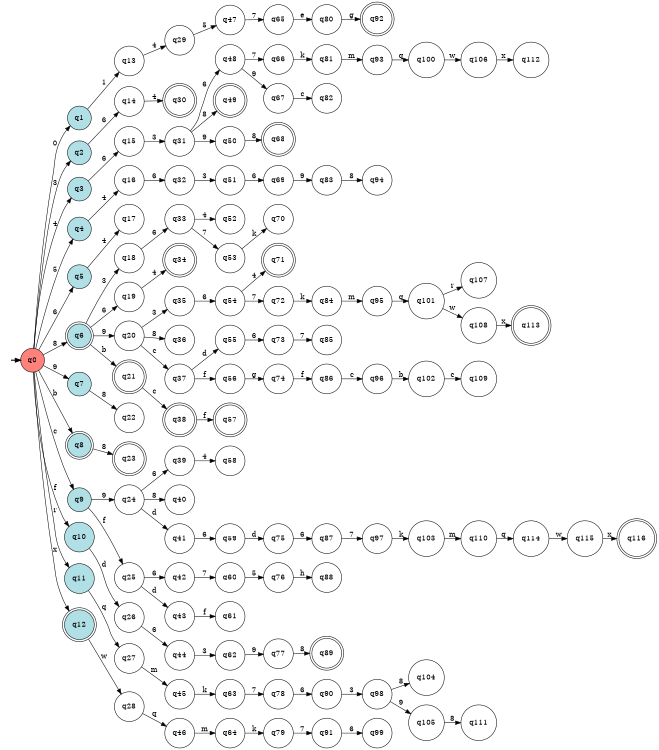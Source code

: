 digraph APTAALF {
__start0 [style = invis, shape = none, label = "", width = 0, height = 0];

rankdir=LR;
size="8,5";

s0 [style="filled", color="black", fillcolor="#ff817b" shape="circle", label="q0"];
s1 [style="filled", color="black", fillcolor="powderblue" shape="circle", label="q1"];
s2 [style="filled", color="black", fillcolor="powderblue" shape="circle", label="q2"];
s3 [style="filled", color="black", fillcolor="powderblue" shape="circle", label="q3"];
s4 [style="filled", color="black", fillcolor="powderblue" shape="circle", label="q4"];
s5 [style="filled", color="black", fillcolor="powderblue" shape="circle", label="q5"];
s6 [style="rounded,filled", color="black", fillcolor="powderblue" shape="doublecircle", label="q6"];
s7 [style="filled", color="black", fillcolor="powderblue" shape="circle", label="q7"];
s8 [style="rounded,filled", color="black", fillcolor="powderblue" shape="doublecircle", label="q8"];
s9 [style="filled", color="black", fillcolor="powderblue" shape="circle", label="q9"];
s10 [style="filled", color="black", fillcolor="powderblue" shape="circle", label="q10"];
s11 [style="filled", color="black", fillcolor="powderblue" shape="circle", label="q11"];
s12 [style="rounded,filled", color="black", fillcolor="powderblue" shape="doublecircle", label="q12"];
s13 [style="filled", color="black", fillcolor="white" shape="circle", label="q13"];
s14 [style="filled", color="black", fillcolor="white" shape="circle", label="q14"];
s15 [style="filled", color="black", fillcolor="white" shape="circle", label="q15"];
s16 [style="filled", color="black", fillcolor="white" shape="circle", label="q16"];
s17 [style="filled", color="black", fillcolor="white" shape="circle", label="q17"];
s18 [style="filled", color="black", fillcolor="white" shape="circle", label="q18"];
s19 [style="filled", color="black", fillcolor="white" shape="circle", label="q19"];
s20 [style="filled", color="black", fillcolor="white" shape="circle", label="q20"];
s21 [style="rounded,filled", color="black", fillcolor="white" shape="doublecircle", label="q21"];
s22 [style="filled", color="black", fillcolor="white" shape="circle", label="q22"];
s23 [style="rounded,filled", color="black", fillcolor="white" shape="doublecircle", label="q23"];
s24 [style="filled", color="black", fillcolor="white" shape="circle", label="q24"];
s25 [style="filled", color="black", fillcolor="white" shape="circle", label="q25"];
s26 [style="filled", color="black", fillcolor="white" shape="circle", label="q26"];
s27 [style="filled", color="black", fillcolor="white" shape="circle", label="q27"];
s28 [style="filled", color="black", fillcolor="white" shape="circle", label="q28"];
s29 [style="filled", color="black", fillcolor="white" shape="circle", label="q29"];
s30 [style="rounded,filled", color="black", fillcolor="white" shape="doublecircle", label="q30"];
s31 [style="filled", color="black", fillcolor="white" shape="circle", label="q31"];
s32 [style="filled", color="black", fillcolor="white" shape="circle", label="q32"];
s33 [style="filled", color="black", fillcolor="white" shape="circle", label="q33"];
s34 [style="rounded,filled", color="black", fillcolor="white" shape="doublecircle", label="q34"];
s35 [style="filled", color="black", fillcolor="white" shape="circle", label="q35"];
s36 [style="filled", color="black", fillcolor="white" shape="circle", label="q36"];
s37 [style="filled", color="black", fillcolor="white" shape="circle", label="q37"];
s38 [style="rounded,filled", color="black", fillcolor="white" shape="doublecircle", label="q38"];
s39 [style="filled", color="black", fillcolor="white" shape="circle", label="q39"];
s40 [style="filled", color="black", fillcolor="white" shape="circle", label="q40"];
s41 [style="filled", color="black", fillcolor="white" shape="circle", label="q41"];
s42 [style="filled", color="black", fillcolor="white" shape="circle", label="q42"];
s43 [style="filled", color="black", fillcolor="white" shape="circle", label="q43"];
s44 [style="filled", color="black", fillcolor="white" shape="circle", label="q44"];
s45 [style="filled", color="black", fillcolor="white" shape="circle", label="q45"];
s46 [style="filled", color="black", fillcolor="white" shape="circle", label="q46"];
s47 [style="filled", color="black", fillcolor="white" shape="circle", label="q47"];
s48 [style="filled", color="black", fillcolor="white" shape="circle", label="q48"];
s49 [style="rounded,filled", color="black", fillcolor="white" shape="doublecircle", label="q49"];
s50 [style="filled", color="black", fillcolor="white" shape="circle", label="q50"];
s51 [style="filled", color="black", fillcolor="white" shape="circle", label="q51"];
s52 [style="filled", color="black", fillcolor="white" shape="circle", label="q52"];
s53 [style="filled", color="black", fillcolor="white" shape="circle", label="q53"];
s54 [style="filled", color="black", fillcolor="white" shape="circle", label="q54"];
s55 [style="filled", color="black", fillcolor="white" shape="circle", label="q55"];
s56 [style="filled", color="black", fillcolor="white" shape="circle", label="q56"];
s57 [style="rounded,filled", color="black", fillcolor="white" shape="doublecircle", label="q57"];
s58 [style="filled", color="black", fillcolor="white" shape="circle", label="q58"];
s59 [style="filled", color="black", fillcolor="white" shape="circle", label="q59"];
s60 [style="filled", color="black", fillcolor="white" shape="circle", label="q60"];
s61 [style="filled", color="black", fillcolor="white" shape="circle", label="q61"];
s62 [style="filled", color="black", fillcolor="white" shape="circle", label="q62"];
s63 [style="filled", color="black", fillcolor="white" shape="circle", label="q63"];
s64 [style="filled", color="black", fillcolor="white" shape="circle", label="q64"];
s65 [style="filled", color="black", fillcolor="white" shape="circle", label="q65"];
s66 [style="filled", color="black", fillcolor="white" shape="circle", label="q66"];
s67 [style="filled", color="black", fillcolor="white" shape="circle", label="q67"];
s68 [style="rounded,filled", color="black", fillcolor="white" shape="doublecircle", label="q68"];
s69 [style="filled", color="black", fillcolor="white" shape="circle", label="q69"];
s70 [style="filled", color="black", fillcolor="white" shape="circle", label="q70"];
s71 [style="rounded,filled", color="black", fillcolor="white" shape="doublecircle", label="q71"];
s72 [style="filled", color="black", fillcolor="white" shape="circle", label="q72"];
s73 [style="filled", color="black", fillcolor="white" shape="circle", label="q73"];
s74 [style="filled", color="black", fillcolor="white" shape="circle", label="q74"];
s75 [style="filled", color="black", fillcolor="white" shape="circle", label="q75"];
s76 [style="filled", color="black", fillcolor="white" shape="circle", label="q76"];
s77 [style="filled", color="black", fillcolor="white" shape="circle", label="q77"];
s78 [style="filled", color="black", fillcolor="white" shape="circle", label="q78"];
s79 [style="filled", color="black", fillcolor="white" shape="circle", label="q79"];
s80 [style="filled", color="black", fillcolor="white" shape="circle", label="q80"];
s81 [style="filled", color="black", fillcolor="white" shape="circle", label="q81"];
s82 [style="filled", color="black", fillcolor="white" shape="circle", label="q82"];
s83 [style="filled", color="black", fillcolor="white" shape="circle", label="q83"];
s84 [style="filled", color="black", fillcolor="white" shape="circle", label="q84"];
s85 [style="filled", color="black", fillcolor="white" shape="circle", label="q85"];
s86 [style="filled", color="black", fillcolor="white" shape="circle", label="q86"];
s87 [style="filled", color="black", fillcolor="white" shape="circle", label="q87"];
s88 [style="filled", color="black", fillcolor="white" shape="circle", label="q88"];
s89 [style="rounded,filled", color="black", fillcolor="white" shape="doublecircle", label="q89"];
s90 [style="filled", color="black", fillcolor="white" shape="circle", label="q90"];
s91 [style="filled", color="black", fillcolor="white" shape="circle", label="q91"];
s92 [style="rounded,filled", color="black", fillcolor="white" shape="doublecircle", label="q92"];
s93 [style="filled", color="black", fillcolor="white" shape="circle", label="q93"];
s94 [style="filled", color="black", fillcolor="white" shape="circle", label="q94"];
s95 [style="filled", color="black", fillcolor="white" shape="circle", label="q95"];
s96 [style="filled", color="black", fillcolor="white" shape="circle", label="q96"];
s97 [style="filled", color="black", fillcolor="white" shape="circle", label="q97"];
s98 [style="filled", color="black", fillcolor="white" shape="circle", label="q98"];
s99 [style="filled", color="black", fillcolor="white" shape="circle", label="q99"];
s100 [style="filled", color="black", fillcolor="white" shape="circle", label="q100"];
s101 [style="filled", color="black", fillcolor="white" shape="circle", label="q101"];
s102 [style="filled", color="black", fillcolor="white" shape="circle", label="q102"];
s103 [style="filled", color="black", fillcolor="white" shape="circle", label="q103"];
s104 [style="filled", color="black", fillcolor="white" shape="circle", label="q104"];
s105 [style="filled", color="black", fillcolor="white" shape="circle", label="q105"];
s106 [style="filled", color="black", fillcolor="white" shape="circle", label="q106"];
s107 [style="filled", color="black", fillcolor="white" shape="circle", label="q107"];
s108 [style="filled", color="black", fillcolor="white" shape="circle", label="q108"];
s109 [style="filled", color="black", fillcolor="white" shape="circle", label="q109"];
s110 [style="filled", color="black", fillcolor="white" shape="circle", label="q110"];
s111 [style="filled", color="black", fillcolor="white" shape="circle", label="q111"];
s112 [style="filled", color="black", fillcolor="white" shape="circle", label="q112"];
s113 [style="rounded,filled", color="black", fillcolor="white" shape="doublecircle", label="q113"];
s114 [style="filled", color="black", fillcolor="white" shape="circle", label="q114"];
s115 [style="filled", color="black", fillcolor="white" shape="circle", label="q115"];
s116 [style="rounded,filled", color="black", fillcolor="white" shape="doublecircle", label="q116"];
subgraph cluster_main { 
	graph [pad=".75", ranksep="0.15", nodesep="0.15"];
	 style=invis; 
	__start0 -> s0 [penwidth=2];
}
s0 -> s1 [label="0"];
s0 -> s2 [label="3"];
s0 -> s3 [label="4"];
s0 -> s4 [label="5"];
s0 -> s5 [label="6"];
s0 -> s6 [label="8"];
s0 -> s7 [label="9"];
s0 -> s8 [label="b"];
s0 -> s9 [label="c"];
s0 -> s10 [label="f"];
s0 -> s11 [label="r"];
s0 -> s12 [label="x"];
s1 -> s13 [label="1"];
s2 -> s14 [label="6"];
s3 -> s15 [label="6"];
s4 -> s16 [label="4"];
s5 -> s17 [label="4"];
s6 -> s18 [label="3"];
s6 -> s19 [label="6"];
s6 -> s20 [label="9"];
s6 -> s21 [label="b"];
s7 -> s22 [label="8"];
s8 -> s23 [label="8"];
s9 -> s24 [label="9"];
s9 -> s25 [label="f"];
s10 -> s26 [label="d"];
s11 -> s27 [label="q"];
s12 -> s28 [label="w"];
s13 -> s29 [label="4"];
s14 -> s30 [label="4"];
s15 -> s31 [label="3"];
s16 -> s32 [label="6"];
s18 -> s33 [label="6"];
s19 -> s34 [label="4"];
s20 -> s35 [label="3"];
s20 -> s36 [label="8"];
s20 -> s37 [label="c"];
s21 -> s38 [label="c"];
s24 -> s39 [label="6"];
s24 -> s40 [label="8"];
s24 -> s41 [label="d"];
s25 -> s42 [label="6"];
s25 -> s43 [label="d"];
s26 -> s44 [label="6"];
s27 -> s45 [label="m"];
s28 -> s46 [label="q"];
s29 -> s47 [label="5"];
s31 -> s48 [label="6"];
s31 -> s49 [label="8"];
s31 -> s50 [label="9"];
s32 -> s51 [label="3"];
s33 -> s52 [label="4"];
s33 -> s53 [label="7"];
s35 -> s54 [label="6"];
s37 -> s55 [label="d"];
s37 -> s56 [label="f"];
s38 -> s57 [label="f"];
s39 -> s58 [label="4"];
s41 -> s59 [label="6"];
s42 -> s60 [label="7"];
s43 -> s61 [label="f"];
s44 -> s62 [label="3"];
s45 -> s63 [label="k"];
s46 -> s64 [label="m"];
s47 -> s65 [label="7"];
s48 -> s66 [label="7"];
s48 -> s67 [label="9"];
s50 -> s68 [label="8"];
s51 -> s69 [label="6"];
s53 -> s70 [label="k"];
s54 -> s71 [label="4"];
s54 -> s72 [label="7"];
s55 -> s73 [label="6"];
s56 -> s74 [label="g"];
s59 -> s75 [label="d"];
s60 -> s76 [label="5"];
s62 -> s77 [label="9"];
s63 -> s78 [label="7"];
s64 -> s79 [label="k"];
s65 -> s80 [label="e"];
s66 -> s81 [label="k"];
s67 -> s82 [label="c"];
s69 -> s83 [label="9"];
s72 -> s84 [label="k"];
s73 -> s85 [label="7"];
s74 -> s86 [label="f"];
s75 -> s87 [label="6"];
s76 -> s88 [label="h"];
s77 -> s89 [label="8"];
s78 -> s90 [label="6"];
s79 -> s91 [label="7"];
s80 -> s92 [label="g"];
s81 -> s93 [label="m"];
s83 -> s94 [label="8"];
s84 -> s95 [label="m"];
s86 -> s96 [label="c"];
s87 -> s97 [label="7"];
s90 -> s98 [label="3"];
s91 -> s99 [label="6"];
s93 -> s100 [label="q"];
s95 -> s101 [label="q"];
s96 -> s102 [label="b"];
s97 -> s103 [label="k"];
s98 -> s104 [label="8"];
s98 -> s105 [label="9"];
s100 -> s106 [label="w"];
s101 -> s107 [label="r"];
s101 -> s108 [label="w"];
s102 -> s109 [label="c"];
s103 -> s110 [label="m"];
s105 -> s111 [label="8"];
s106 -> s112 [label="x"];
s108 -> s113 [label="x"];
s110 -> s114 [label="q"];
s114 -> s115 [label="w"];
s115 -> s116 [label="x"];

}